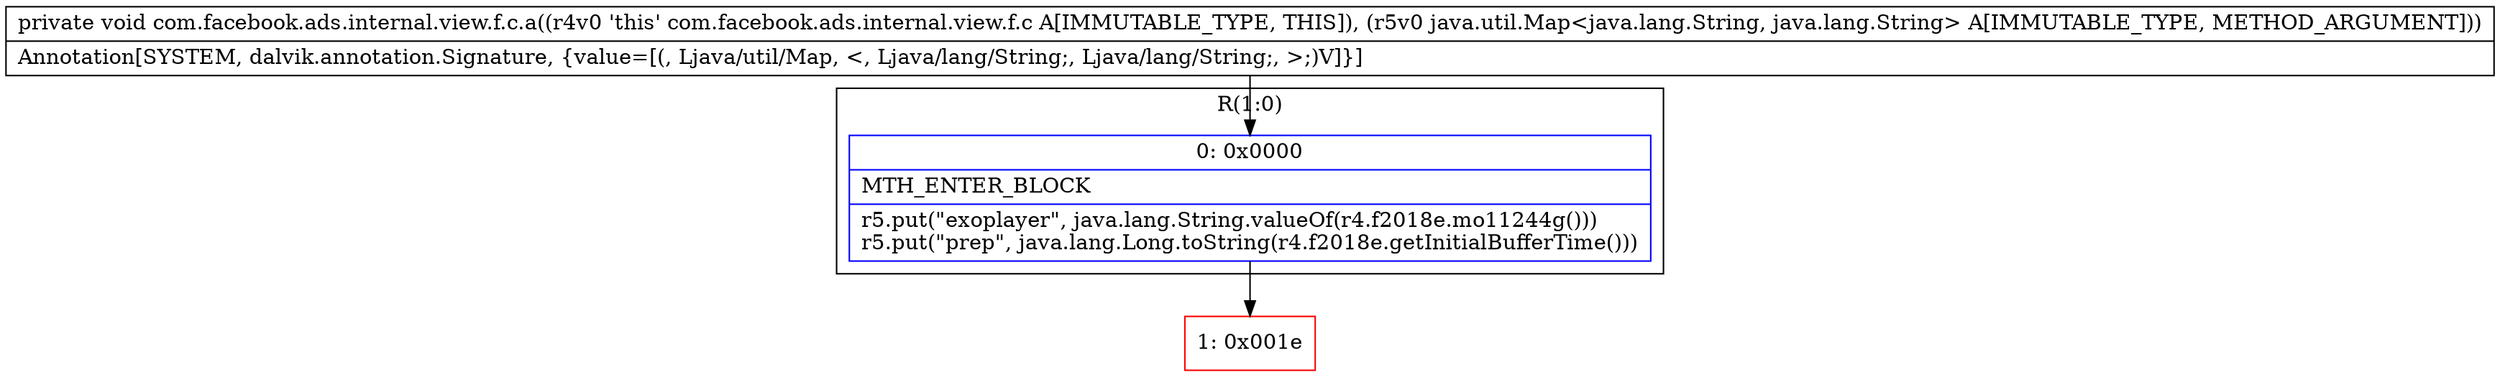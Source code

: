 digraph "CFG forcom.facebook.ads.internal.view.f.c.a(Ljava\/util\/Map;)V" {
subgraph cluster_Region_2032543020 {
label = "R(1:0)";
node [shape=record,color=blue];
Node_0 [shape=record,label="{0\:\ 0x0000|MTH_ENTER_BLOCK\l|r5.put(\"exoplayer\", java.lang.String.valueOf(r4.f2018e.mo11244g()))\lr5.put(\"prep\", java.lang.Long.toString(r4.f2018e.getInitialBufferTime()))\l}"];
}
Node_1 [shape=record,color=red,label="{1\:\ 0x001e}"];
MethodNode[shape=record,label="{private void com.facebook.ads.internal.view.f.c.a((r4v0 'this' com.facebook.ads.internal.view.f.c A[IMMUTABLE_TYPE, THIS]), (r5v0 java.util.Map\<java.lang.String, java.lang.String\> A[IMMUTABLE_TYPE, METHOD_ARGUMENT]))  | Annotation[SYSTEM, dalvik.annotation.Signature, \{value=[(, Ljava\/util\/Map, \<, Ljava\/lang\/String;, Ljava\/lang\/String;, \>;)V]\}]\l}"];
MethodNode -> Node_0;
Node_0 -> Node_1;
}

